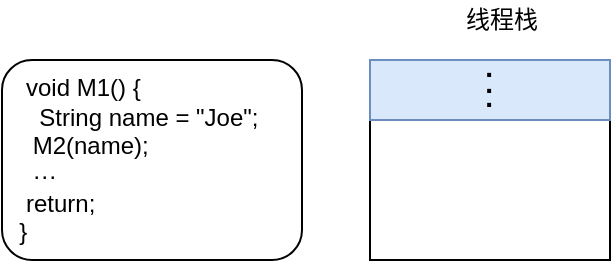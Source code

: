 <mxfile version="13.9.9" type="device"><diagram id="-5aLoLFwjtjbpJJI8Ntr" name="第 1 页"><mxGraphModel dx="1106" dy="972" grid="1" gridSize="10" guides="1" tooltips="1" connect="1" arrows="1" fold="1" page="1" pageScale="1" pageWidth="827" pageHeight="1169" math="0" shadow="0"><root><mxCell id="0"/><mxCell id="1" parent="0"/><mxCell id="dOZgQ4gfUQcEc4Ol24ha-1" value="&amp;nbsp; &amp;nbsp;void M1() {&lt;br&gt;&amp;nbsp; &amp;nbsp; &amp;nbsp;String name = &quot;Joe&quot;;&lt;br&gt;&amp;nbsp; &amp;nbsp; M2(name);&lt;br&gt;&amp;nbsp; &amp;nbsp; ···&lt;br&gt;&amp;nbsp; &amp;nbsp;return;&lt;br&gt;&amp;nbsp; }" style="rounded=1;whiteSpace=wrap;html=1;align=left;verticalAlign=middle;" parent="1" vertex="1"><mxGeometry x="110" y="270" width="150" height="100" as="geometry"/></mxCell><mxCell id="dOZgQ4gfUQcEc4Ol24ha-2" value="" style="rounded=0;whiteSpace=wrap;html=1;" parent="1" vertex="1"><mxGeometry x="294" y="270" width="120" height="100" as="geometry"/></mxCell><mxCell id="dOZgQ4gfUQcEc4Ol24ha-14" value="线程栈" style="text;html=1;strokeColor=none;fillColor=none;align=center;verticalAlign=middle;whiteSpace=wrap;rounded=0;" parent="1" vertex="1"><mxGeometry x="340" y="240" width="40" height="20" as="geometry"/></mxCell><mxCell id="U4xsg4shQuiBxh6a2zPD-2" value="" style="rounded=0;whiteSpace=wrap;html=1;fillColor=#dae8fc;strokeColor=#6c8ebf;" vertex="1" parent="1"><mxGeometry x="294" y="270" width="120" height="30" as="geometry"/></mxCell><mxCell id="dOZgQ4gfUQcEc4Ol24ha-11" value="" style="group" parent="1" vertex="1" connectable="0"><mxGeometry x="334" y="266.5" width="40" height="37" as="geometry"/></mxCell><mxCell id="dOZgQ4gfUQcEc4Ol24ha-8" value="&lt;b&gt;&lt;font style=&quot;font-size: 14px&quot;&gt;·&lt;/font&gt;&lt;/b&gt;" style="text;html=1;strokeColor=none;fillColor=none;align=center;verticalAlign=middle;whiteSpace=wrap;rounded=0;" parent="dOZgQ4gfUQcEc4Ol24ha-11" vertex="1"><mxGeometry width="40" height="20" as="geometry"/></mxCell><mxCell id="dOZgQ4gfUQcEc4Ol24ha-9" value="&lt;b&gt;&lt;font style=&quot;font-size: 14px&quot;&gt;·&lt;/font&gt;&lt;/b&gt;" style="text;html=1;strokeColor=none;fillColor=none;align=center;verticalAlign=middle;whiteSpace=wrap;rounded=0;" parent="dOZgQ4gfUQcEc4Ol24ha-11" vertex="1"><mxGeometry y="8" width="40" height="20" as="geometry"/></mxCell><mxCell id="dOZgQ4gfUQcEc4Ol24ha-10" value="&lt;b&gt;&lt;font style=&quot;font-size: 14px&quot;&gt;·&lt;/font&gt;&lt;/b&gt;" style="text;html=1;strokeColor=none;fillColor=none;align=center;verticalAlign=middle;whiteSpace=wrap;rounded=0;" parent="dOZgQ4gfUQcEc4Ol24ha-11" vertex="1"><mxGeometry y="15" width="40" height="20" as="geometry"/></mxCell></root></mxGraphModel></diagram></mxfile>